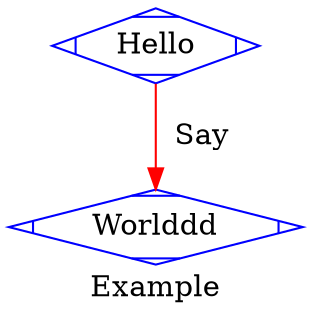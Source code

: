 digraph "G" {
  graph [ label = "Example" ];
  node [ color = "blue", shape = Mdiamond ];
  edge [ color = "red", label = "  Say" ];
  "Hello";
  "Worlddd";
  "Hello" -> "Worlddd";
}
